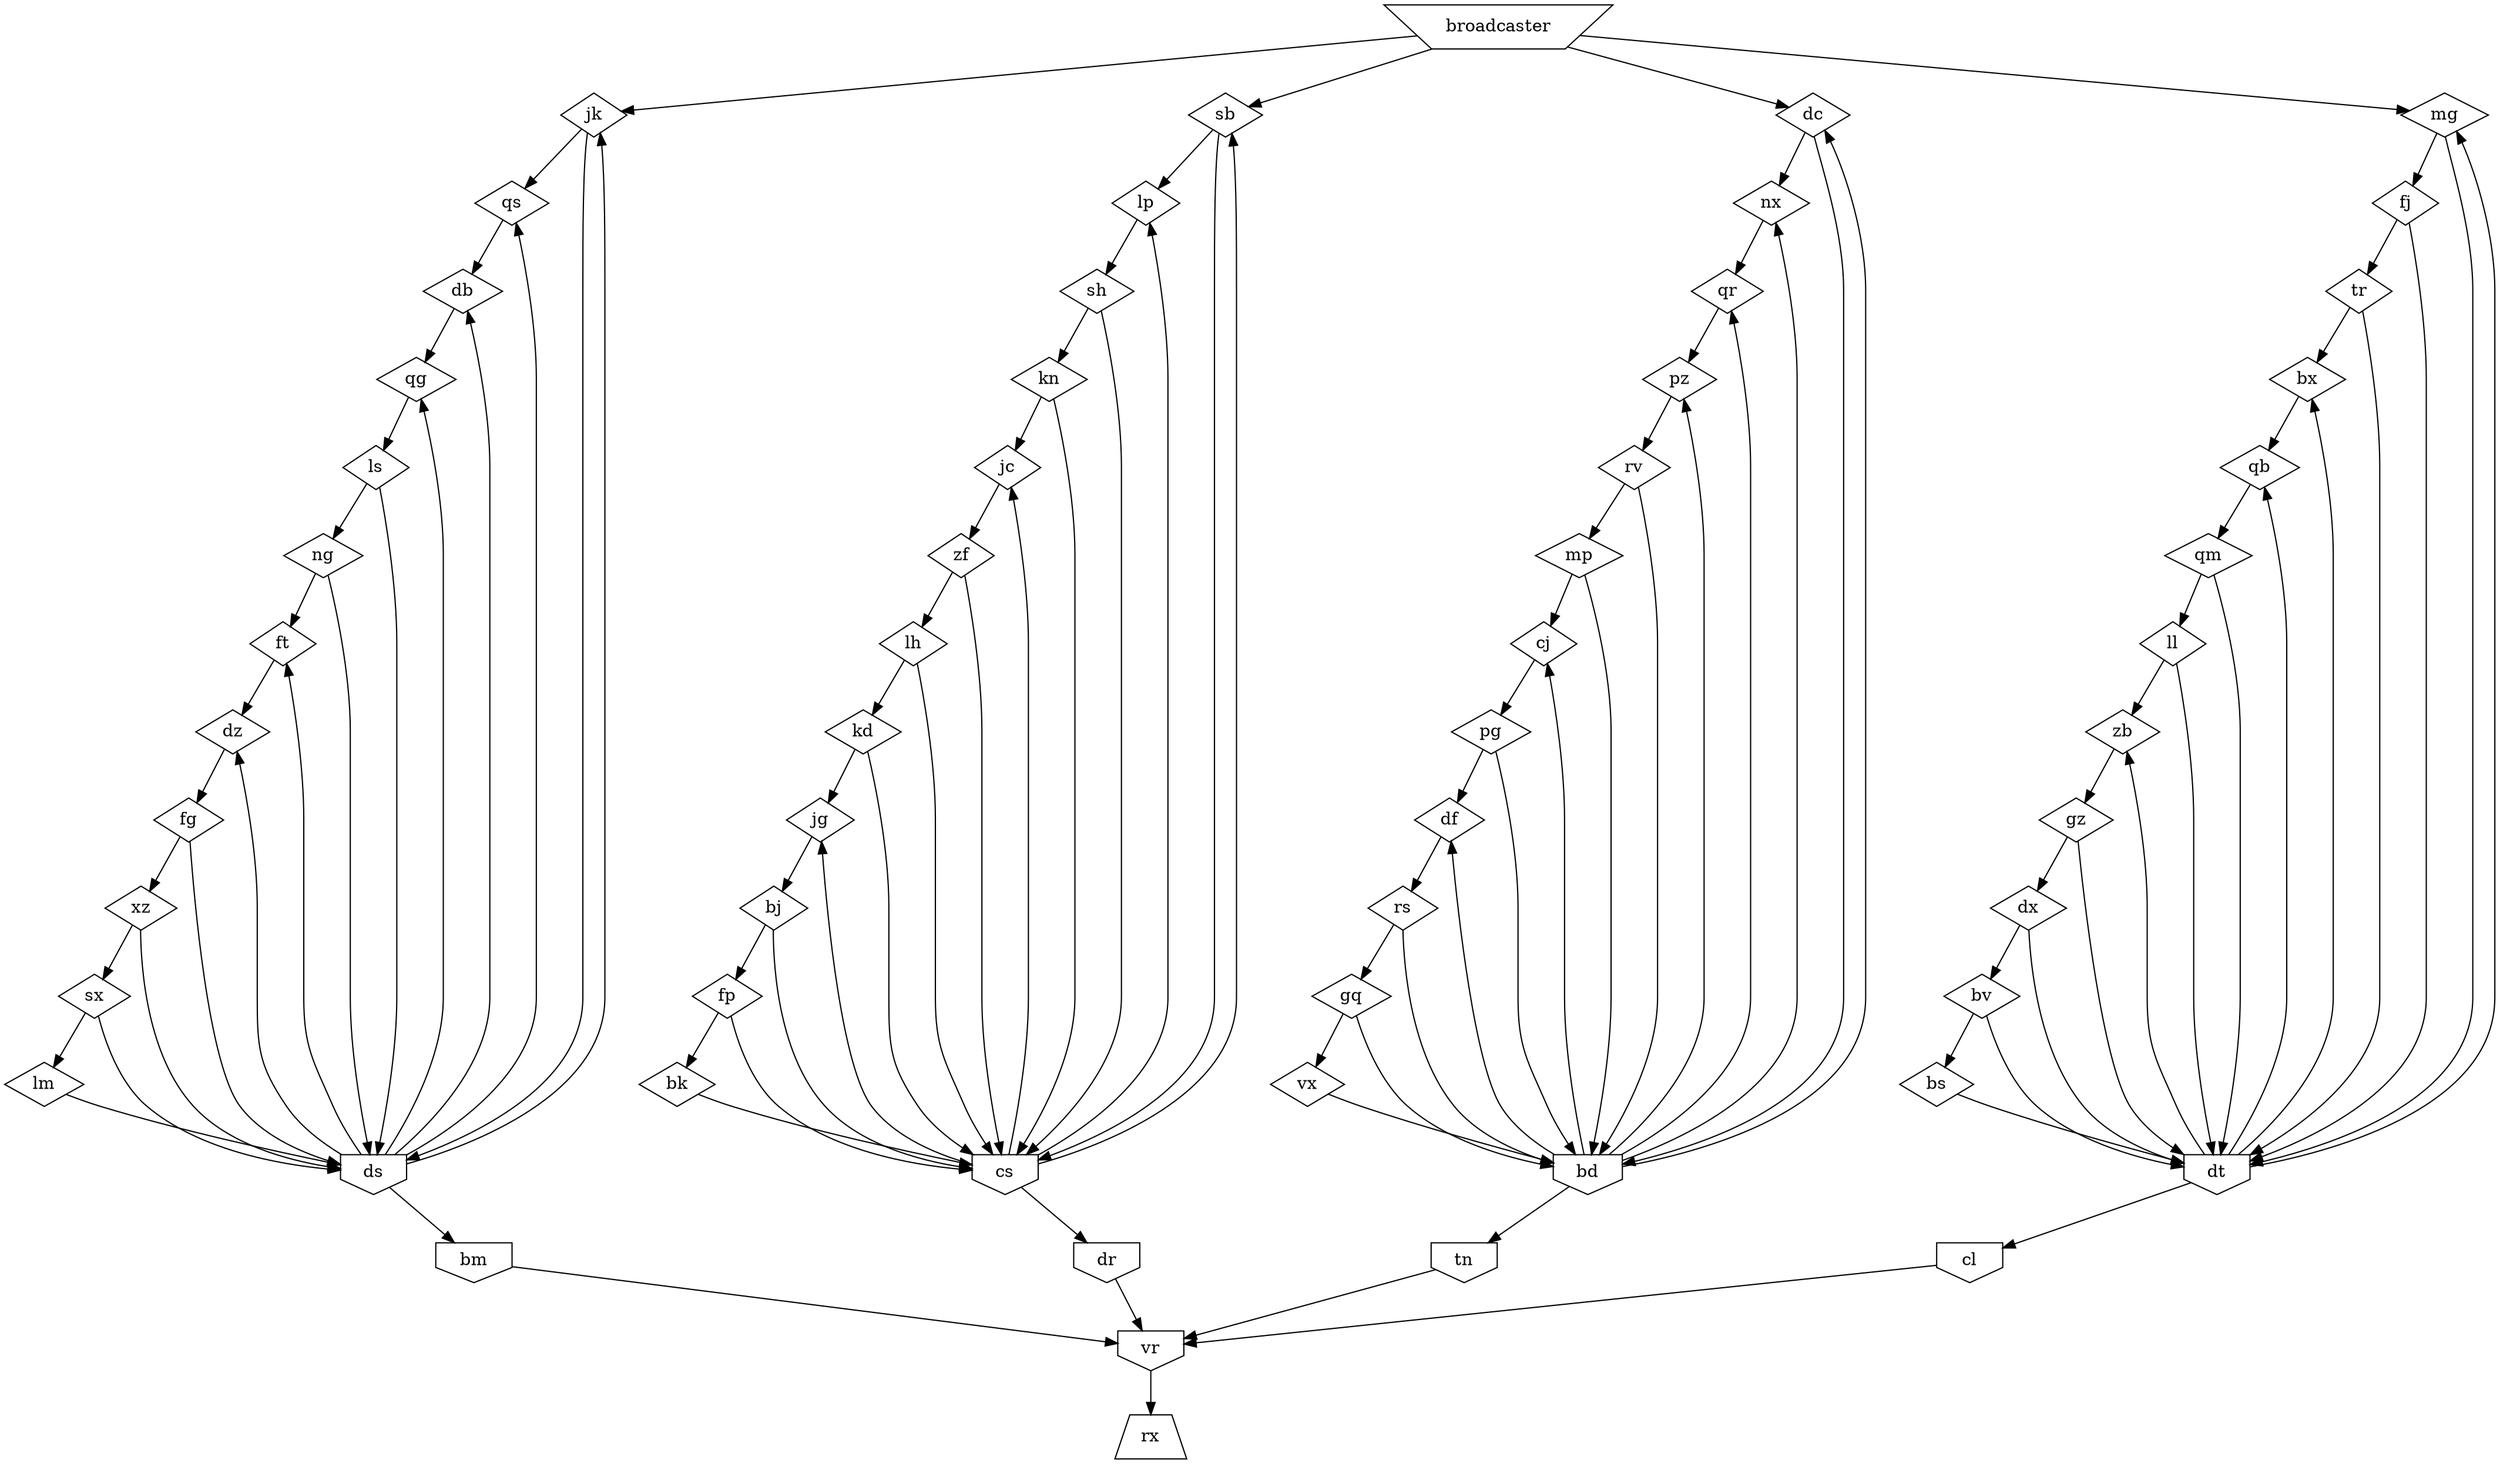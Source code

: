 digraph {
{
broadcaster [shape=invtrapezium]
cj, xz, kd, jk, nx, vx, pz, ft, gz, ng, sh, kn, qg, sb, dz, dc, tr, mg, sx, bx, dx, jc, ll, fg, jg, ls, qs, bv, gq, db, zf, pg, bs, lm, df, qm, fp, qr, mp, bj, rs, qb, zb, bk, lp, fj, rv, lh [shape=diamond]
ds, dt, cs, bd, bm, cl, vr, tn, dr [shape=invhouse]
rx [shape=trapezium]
}
ds -> qg, db, bm, ft, jk, qs, dz
cj -> pg
xz -> sx, ds
kd -> cs, jg
jk -> ds, qs
nx -> qr
dt -> bx, mg, qb, cl, zb
vx -> bd
pz -> rv
ft -> dz
gz -> dt, dx
ng -> ft, ds
sh -> kn, cs
kn -> jc, cs
qg -> ls
sb -> lp, cs
dz -> fg
dc -> bd, nx
cs -> lp, jg, sb, jc, dr
tr -> bx, dt
mg -> fj, dt
sx -> ds, lm
bx -> qb
dx -> bv, dt
jc -> zf
broadcaster -> sb, dc, jk, mg
bd -> nx, pz, dc, qr, cj, df, tn
ll -> zb, dt
fg -> ds, xz
jg -> bj
bm -> vr
ls -> ds, ng
qs -> db
bv -> bs, dt
gq -> bd, vx
db -> qg
zf -> lh, cs
pg -> df, bd
bs -> dt
lm -> ds
df -> rs
cl -> vr
qm -> dt, ll
vr -> rx
fp -> bk, cs
qr -> pz
mp -> cj, bd
tn -> vr
bj -> cs, fp
rs -> gq, bd
qb -> qm
zb -> gz
bk -> cs
dr -> vr
lp -> sh
fj -> dt, tr
rv -> bd, mp
lh -> cs, kd
}

